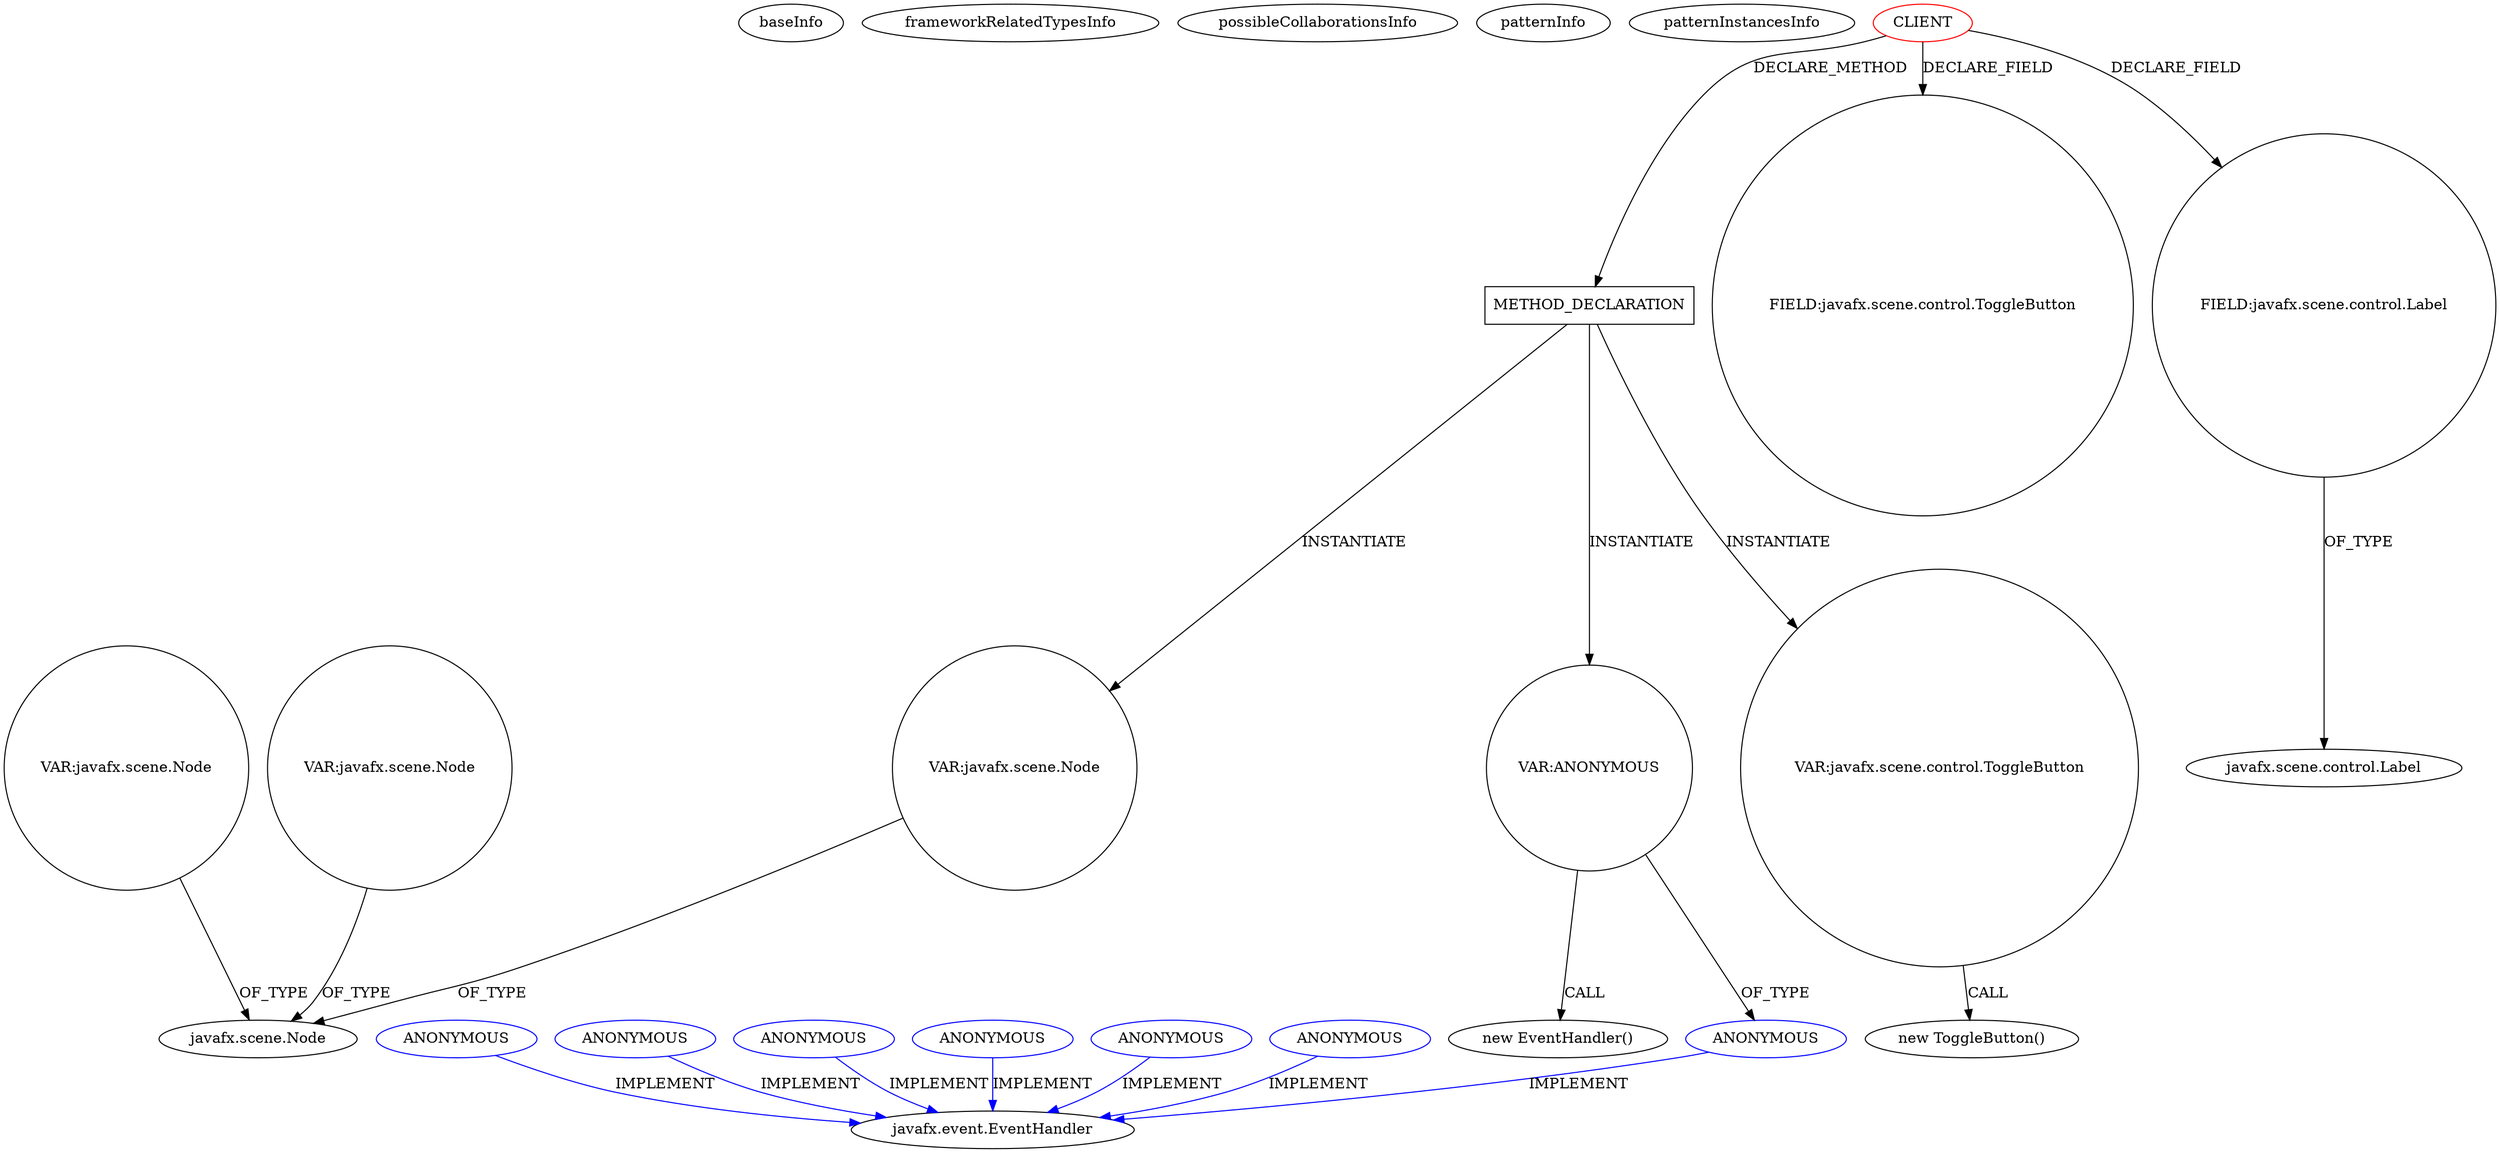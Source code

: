 digraph {
baseInfo[graphId=2309,category="pattern",isAnonymous=false,possibleRelation=false]
frameworkRelatedTypesInfo[]
possibleCollaborationsInfo[]
patternInfo[frequency=2.0,patternRootClient=0]
patternInstancesInfo[0="joelburget-miftiwac~/joelburget-miftiwac/miftiwac-master/src/Dynamic_page.java~Dynamic_page~3333",1="Alittlemurkling-alarm-clock~/Alittlemurkling-alarm-clock/alarm-clock-master/src/org/quux/alarmclock/AlarmCard.java~AlarmCard~130"]
613[label="new ToggleButton()",vertexType="CONSTRUCTOR_CALL",isFrameworkType=false]
614[label="VAR:javafx.scene.control.ToggleButton",vertexType="VARIABLE_EXPRESION",isFrameworkType=false,shape=circle]
612[label="METHOD_DECLARATION",vertexType="CLIENT_METHOD_DECLARATION",isFrameworkType=false,shape=box]
0[label="CLIENT",vertexType="ROOT_CLIENT_CLASS_DECLARATION",isFrameworkType=false,color=red]
36[label="FIELD:javafx.scene.control.ToggleButton",vertexType="FIELD_DECLARATION",isFrameworkType=false,shape=circle]
22[label="FIELD:javafx.scene.control.Label",vertexType="FIELD_DECLARATION",isFrameworkType=false,shape=circle]
7[label="javafx.scene.control.Label",vertexType="FRAMEWORK_CLASS_TYPE",isFrameworkType=false]
652[label="VAR:javafx.scene.Node",vertexType="VARIABLE_EXPRESION",isFrameworkType=false,shape=circle]
242[label="javafx.scene.Node",vertexType="FRAMEWORK_CLASS_TYPE",isFrameworkType=false]
353[label="VAR:javafx.scene.Node",vertexType="VARIABLE_EXPRESION",isFrameworkType=false,shape=circle]
362[label="VAR:javafx.scene.Node",vertexType="VARIABLE_EXPRESION",isFrameworkType=false,shape=circle]
647[label="VAR:ANONYMOUS",vertexType="VARIABLE_EXPRESION",isFrameworkType=false,shape=circle]
648[label="ANONYMOUS",vertexType="REFERENCE_ANONYMOUS_DECLARATION",isFrameworkType=false,color=blue]
646[label="new EventHandler()",vertexType="CONSTRUCTOR_CALL",isFrameworkType=false]
65[label="javafx.event.EventHandler",vertexType="FRAMEWORK_INTERFACE_TYPE",isFrameworkType=false]
293[label="ANONYMOUS",vertexType="REFERENCE_ANONYMOUS_DECLARATION",isFrameworkType=false,color=blue]
82[label="ANONYMOUS",vertexType="REFERENCE_ANONYMOUS_DECLARATION",isFrameworkType=false,color=blue]
414[label="ANONYMOUS",vertexType="REFERENCE_ANONYMOUS_DECLARATION",isFrameworkType=false,color=blue]
235[label="ANONYMOUS",vertexType="REFERENCE_ANONYMOUS_DECLARATION",isFrameworkType=false,color=blue]
661[label="ANONYMOUS",vertexType="REFERENCE_ANONYMOUS_DECLARATION",isFrameworkType=false,color=blue]
596[label="ANONYMOUS",vertexType="REFERENCE_ANONYMOUS_DECLARATION",isFrameworkType=false,color=blue]
0->612[label="DECLARE_METHOD"]
648->65[label="IMPLEMENT",color=blue]
414->65[label="IMPLEMENT",color=blue]
22->7[label="OF_TYPE"]
235->65[label="IMPLEMENT",color=blue]
652->242[label="OF_TYPE"]
0->36[label="DECLARE_FIELD"]
596->65[label="IMPLEMENT",color=blue]
353->242[label="OF_TYPE"]
82->65[label="IMPLEMENT",color=blue]
0->22[label="DECLARE_FIELD"]
661->65[label="IMPLEMENT",color=blue]
612->614[label="INSTANTIATE"]
614->613[label="CALL"]
362->242[label="OF_TYPE"]
647->646[label="CALL"]
647->648[label="OF_TYPE"]
293->65[label="IMPLEMENT",color=blue]
612->647[label="INSTANTIATE"]
612->652[label="INSTANTIATE"]
}

